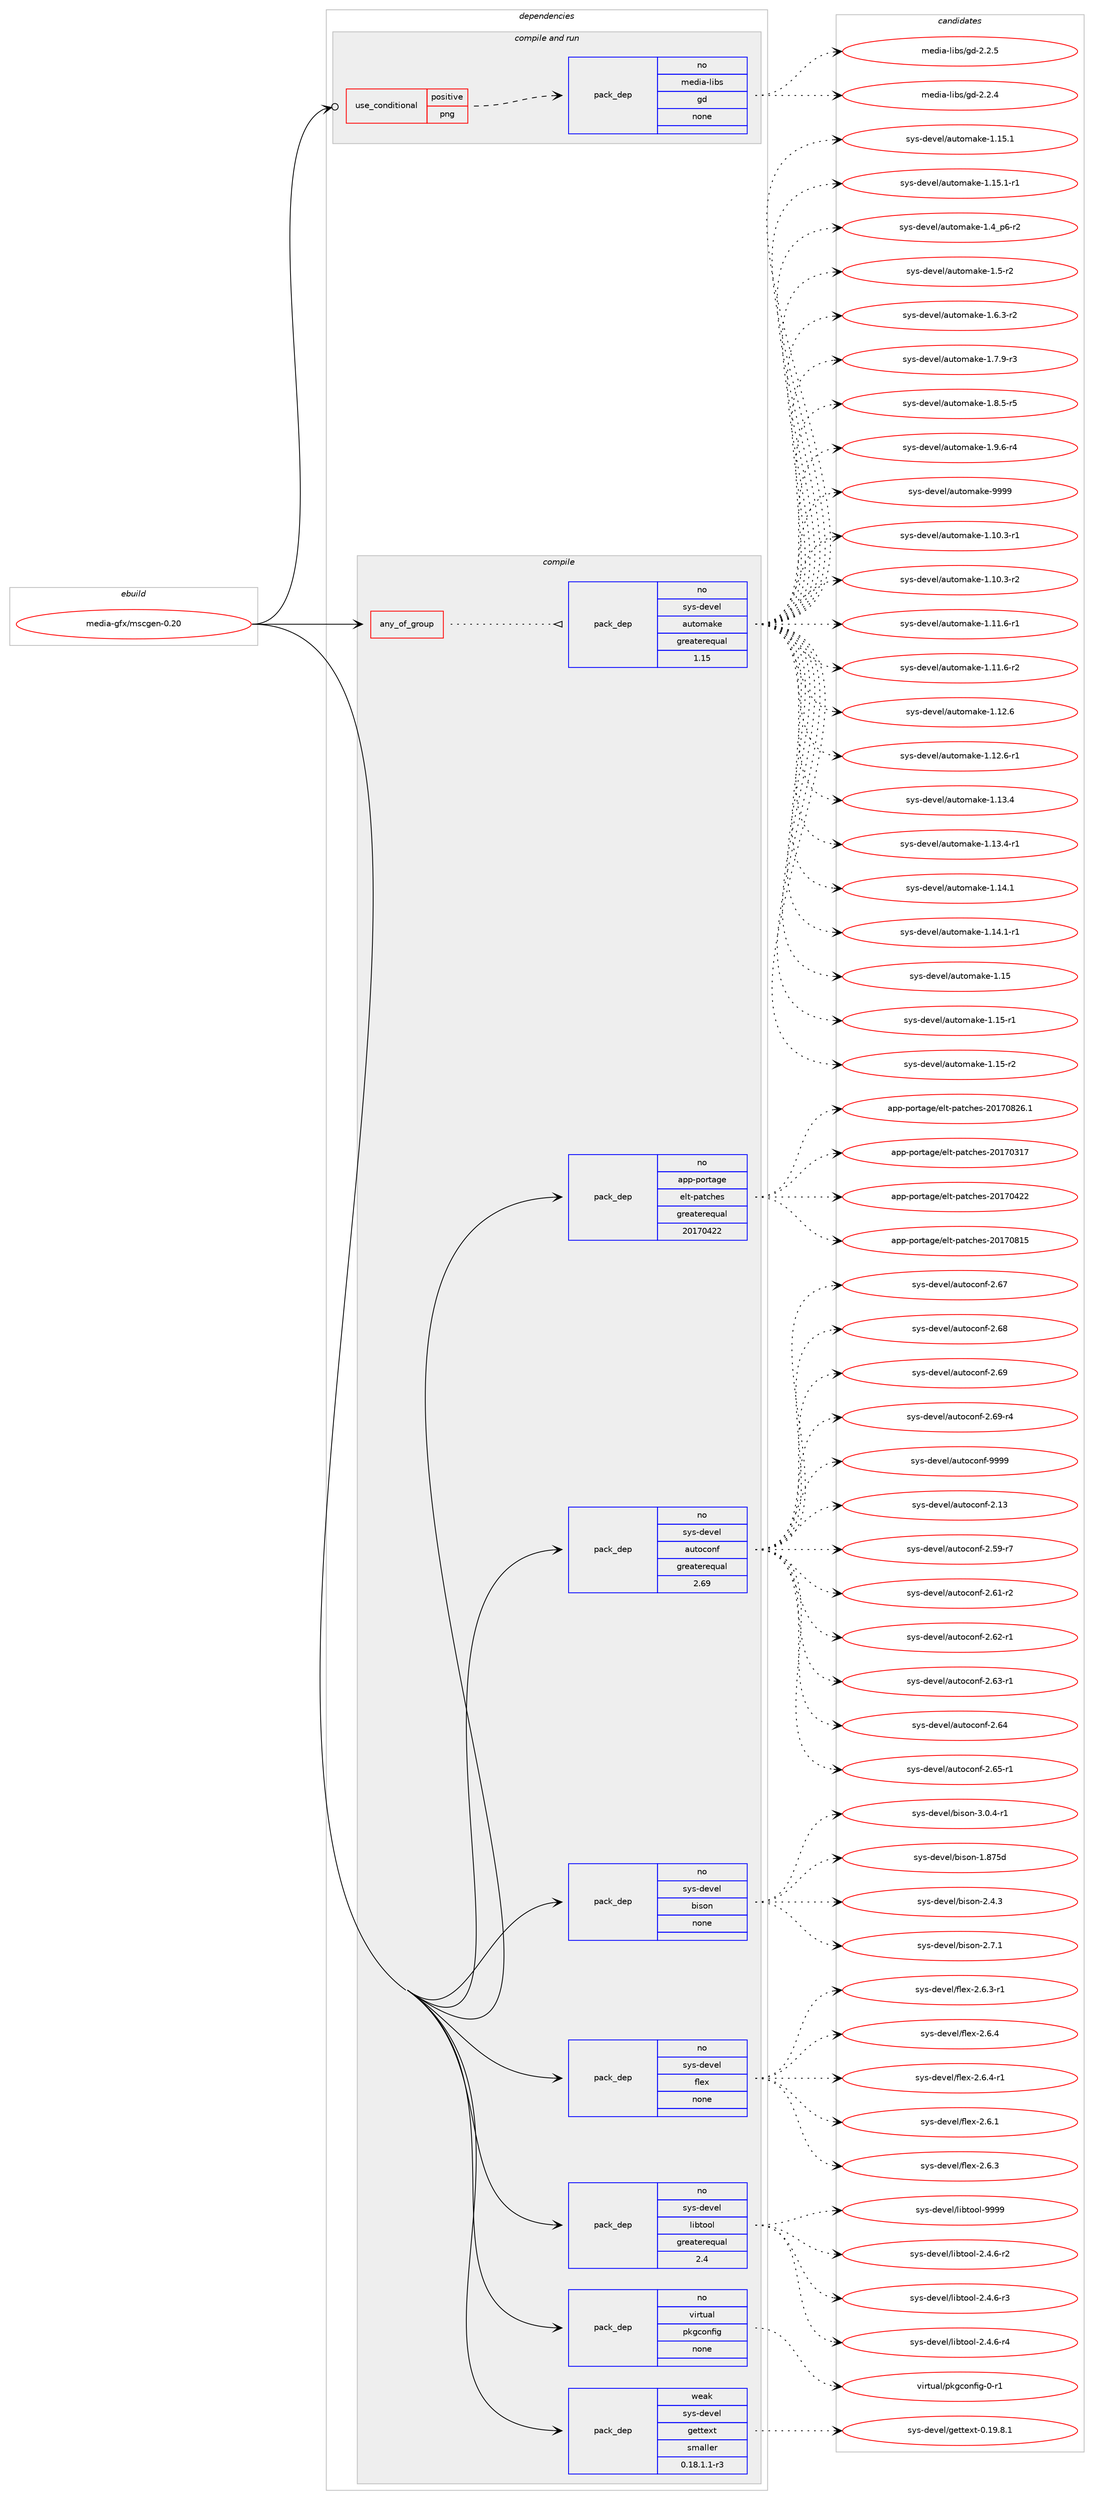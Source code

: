 digraph prolog {

# *************
# Graph options
# *************

newrank=true;
concentrate=true;
compound=true;
graph [rankdir=LR,fontname=Helvetica,fontsize=10,ranksep=1.5];#, ranksep=2.5, nodesep=0.2];
edge  [arrowhead=vee];
node  [fontname=Helvetica,fontsize=10];

# **********
# The ebuild
# **********

subgraph cluster_leftcol {
color=gray;
rank=same;
label=<<i>ebuild</i>>;
id [label="media-gfx/mscgen-0.20", color=red, width=4, href="../media-gfx/mscgen-0.20.svg"];
}

# ****************
# The dependencies
# ****************

subgraph cluster_midcol {
color=gray;
label=<<i>dependencies</i>>;
subgraph cluster_compile {
fillcolor="#eeeeee";
style=filled;
label=<<i>compile</i>>;
subgraph any5302 {
dependency356741 [label=<<TABLE BORDER="0" CELLBORDER="1" CELLSPACING="0" CELLPADDING="4"><TR><TD CELLPADDING="10">any_of_group</TD></TR></TABLE>>, shape=none, color=red];subgraph pack262999 {
dependency356742 [label=<<TABLE BORDER="0" CELLBORDER="1" CELLSPACING="0" CELLPADDING="4" WIDTH="220"><TR><TD ROWSPAN="6" CELLPADDING="30">pack_dep</TD></TR><TR><TD WIDTH="110">no</TD></TR><TR><TD>sys-devel</TD></TR><TR><TD>automake</TD></TR><TR><TD>greaterequal</TD></TR><TR><TD>1.15</TD></TR></TABLE>>, shape=none, color=blue];
}
dependency356741:e -> dependency356742:w [weight=20,style="dotted",arrowhead="oinv"];
}
id:e -> dependency356741:w [weight=20,style="solid",arrowhead="vee"];
subgraph pack263000 {
dependency356743 [label=<<TABLE BORDER="0" CELLBORDER="1" CELLSPACING="0" CELLPADDING="4" WIDTH="220"><TR><TD ROWSPAN="6" CELLPADDING="30">pack_dep</TD></TR><TR><TD WIDTH="110">no</TD></TR><TR><TD>app-portage</TD></TR><TR><TD>elt-patches</TD></TR><TR><TD>greaterequal</TD></TR><TR><TD>20170422</TD></TR></TABLE>>, shape=none, color=blue];
}
id:e -> dependency356743:w [weight=20,style="solid",arrowhead="vee"];
subgraph pack263001 {
dependency356744 [label=<<TABLE BORDER="0" CELLBORDER="1" CELLSPACING="0" CELLPADDING="4" WIDTH="220"><TR><TD ROWSPAN="6" CELLPADDING="30">pack_dep</TD></TR><TR><TD WIDTH="110">no</TD></TR><TR><TD>sys-devel</TD></TR><TR><TD>autoconf</TD></TR><TR><TD>greaterequal</TD></TR><TR><TD>2.69</TD></TR></TABLE>>, shape=none, color=blue];
}
id:e -> dependency356744:w [weight=20,style="solid",arrowhead="vee"];
subgraph pack263002 {
dependency356745 [label=<<TABLE BORDER="0" CELLBORDER="1" CELLSPACING="0" CELLPADDING="4" WIDTH="220"><TR><TD ROWSPAN="6" CELLPADDING="30">pack_dep</TD></TR><TR><TD WIDTH="110">no</TD></TR><TR><TD>sys-devel</TD></TR><TR><TD>bison</TD></TR><TR><TD>none</TD></TR><TR><TD></TD></TR></TABLE>>, shape=none, color=blue];
}
id:e -> dependency356745:w [weight=20,style="solid",arrowhead="vee"];
subgraph pack263003 {
dependency356746 [label=<<TABLE BORDER="0" CELLBORDER="1" CELLSPACING="0" CELLPADDING="4" WIDTH="220"><TR><TD ROWSPAN="6" CELLPADDING="30">pack_dep</TD></TR><TR><TD WIDTH="110">no</TD></TR><TR><TD>sys-devel</TD></TR><TR><TD>flex</TD></TR><TR><TD>none</TD></TR><TR><TD></TD></TR></TABLE>>, shape=none, color=blue];
}
id:e -> dependency356746:w [weight=20,style="solid",arrowhead="vee"];
subgraph pack263004 {
dependency356747 [label=<<TABLE BORDER="0" CELLBORDER="1" CELLSPACING="0" CELLPADDING="4" WIDTH="220"><TR><TD ROWSPAN="6" CELLPADDING="30">pack_dep</TD></TR><TR><TD WIDTH="110">no</TD></TR><TR><TD>sys-devel</TD></TR><TR><TD>libtool</TD></TR><TR><TD>greaterequal</TD></TR><TR><TD>2.4</TD></TR></TABLE>>, shape=none, color=blue];
}
id:e -> dependency356747:w [weight=20,style="solid",arrowhead="vee"];
subgraph pack263005 {
dependency356748 [label=<<TABLE BORDER="0" CELLBORDER="1" CELLSPACING="0" CELLPADDING="4" WIDTH="220"><TR><TD ROWSPAN="6" CELLPADDING="30">pack_dep</TD></TR><TR><TD WIDTH="110">no</TD></TR><TR><TD>virtual</TD></TR><TR><TD>pkgconfig</TD></TR><TR><TD>none</TD></TR><TR><TD></TD></TR></TABLE>>, shape=none, color=blue];
}
id:e -> dependency356748:w [weight=20,style="solid",arrowhead="vee"];
subgraph pack263006 {
dependency356749 [label=<<TABLE BORDER="0" CELLBORDER="1" CELLSPACING="0" CELLPADDING="4" WIDTH="220"><TR><TD ROWSPAN="6" CELLPADDING="30">pack_dep</TD></TR><TR><TD WIDTH="110">weak</TD></TR><TR><TD>sys-devel</TD></TR><TR><TD>gettext</TD></TR><TR><TD>smaller</TD></TR><TR><TD>0.18.1.1-r3</TD></TR></TABLE>>, shape=none, color=blue];
}
id:e -> dependency356749:w [weight=20,style="solid",arrowhead="vee"];
}
subgraph cluster_compileandrun {
fillcolor="#eeeeee";
style=filled;
label=<<i>compile and run</i>>;
subgraph cond88313 {
dependency356750 [label=<<TABLE BORDER="0" CELLBORDER="1" CELLSPACING="0" CELLPADDING="4"><TR><TD ROWSPAN="3" CELLPADDING="10">use_conditional</TD></TR><TR><TD>positive</TD></TR><TR><TD>png</TD></TR></TABLE>>, shape=none, color=red];
subgraph pack263007 {
dependency356751 [label=<<TABLE BORDER="0" CELLBORDER="1" CELLSPACING="0" CELLPADDING="4" WIDTH="220"><TR><TD ROWSPAN="6" CELLPADDING="30">pack_dep</TD></TR><TR><TD WIDTH="110">no</TD></TR><TR><TD>media-libs</TD></TR><TR><TD>gd</TD></TR><TR><TD>none</TD></TR><TR><TD></TD></TR></TABLE>>, shape=none, color=blue];
}
dependency356750:e -> dependency356751:w [weight=20,style="dashed",arrowhead="vee"];
}
id:e -> dependency356750:w [weight=20,style="solid",arrowhead="odotvee"];
}
subgraph cluster_run {
fillcolor="#eeeeee";
style=filled;
label=<<i>run</i>>;
}
}

# **************
# The candidates
# **************

subgraph cluster_choices {
rank=same;
color=gray;
label=<<i>candidates</i>>;

subgraph choice262999 {
color=black;
nodesep=1;
choice11512111545100101118101108479711711611110997107101454946494846514511449 [label="sys-devel/automake-1.10.3-r1", color=red, width=4,href="../sys-devel/automake-1.10.3-r1.svg"];
choice11512111545100101118101108479711711611110997107101454946494846514511450 [label="sys-devel/automake-1.10.3-r2", color=red, width=4,href="../sys-devel/automake-1.10.3-r2.svg"];
choice11512111545100101118101108479711711611110997107101454946494946544511449 [label="sys-devel/automake-1.11.6-r1", color=red, width=4,href="../sys-devel/automake-1.11.6-r1.svg"];
choice11512111545100101118101108479711711611110997107101454946494946544511450 [label="sys-devel/automake-1.11.6-r2", color=red, width=4,href="../sys-devel/automake-1.11.6-r2.svg"];
choice1151211154510010111810110847971171161111099710710145494649504654 [label="sys-devel/automake-1.12.6", color=red, width=4,href="../sys-devel/automake-1.12.6.svg"];
choice11512111545100101118101108479711711611110997107101454946495046544511449 [label="sys-devel/automake-1.12.6-r1", color=red, width=4,href="../sys-devel/automake-1.12.6-r1.svg"];
choice1151211154510010111810110847971171161111099710710145494649514652 [label="sys-devel/automake-1.13.4", color=red, width=4,href="../sys-devel/automake-1.13.4.svg"];
choice11512111545100101118101108479711711611110997107101454946495146524511449 [label="sys-devel/automake-1.13.4-r1", color=red, width=4,href="../sys-devel/automake-1.13.4-r1.svg"];
choice1151211154510010111810110847971171161111099710710145494649524649 [label="sys-devel/automake-1.14.1", color=red, width=4,href="../sys-devel/automake-1.14.1.svg"];
choice11512111545100101118101108479711711611110997107101454946495246494511449 [label="sys-devel/automake-1.14.1-r1", color=red, width=4,href="../sys-devel/automake-1.14.1-r1.svg"];
choice115121115451001011181011084797117116111109971071014549464953 [label="sys-devel/automake-1.15", color=red, width=4,href="../sys-devel/automake-1.15.svg"];
choice1151211154510010111810110847971171161111099710710145494649534511449 [label="sys-devel/automake-1.15-r1", color=red, width=4,href="../sys-devel/automake-1.15-r1.svg"];
choice1151211154510010111810110847971171161111099710710145494649534511450 [label="sys-devel/automake-1.15-r2", color=red, width=4,href="../sys-devel/automake-1.15-r2.svg"];
choice1151211154510010111810110847971171161111099710710145494649534649 [label="sys-devel/automake-1.15.1", color=red, width=4,href="../sys-devel/automake-1.15.1.svg"];
choice11512111545100101118101108479711711611110997107101454946495346494511449 [label="sys-devel/automake-1.15.1-r1", color=red, width=4,href="../sys-devel/automake-1.15.1-r1.svg"];
choice115121115451001011181011084797117116111109971071014549465295112544511450 [label="sys-devel/automake-1.4_p6-r2", color=red, width=4,href="../sys-devel/automake-1.4_p6-r2.svg"];
choice11512111545100101118101108479711711611110997107101454946534511450 [label="sys-devel/automake-1.5-r2", color=red, width=4,href="../sys-devel/automake-1.5-r2.svg"];
choice115121115451001011181011084797117116111109971071014549465446514511450 [label="sys-devel/automake-1.6.3-r2", color=red, width=4,href="../sys-devel/automake-1.6.3-r2.svg"];
choice115121115451001011181011084797117116111109971071014549465546574511451 [label="sys-devel/automake-1.7.9-r3", color=red, width=4,href="../sys-devel/automake-1.7.9-r3.svg"];
choice115121115451001011181011084797117116111109971071014549465646534511453 [label="sys-devel/automake-1.8.5-r5", color=red, width=4,href="../sys-devel/automake-1.8.5-r5.svg"];
choice115121115451001011181011084797117116111109971071014549465746544511452 [label="sys-devel/automake-1.9.6-r4", color=red, width=4,href="../sys-devel/automake-1.9.6-r4.svg"];
choice115121115451001011181011084797117116111109971071014557575757 [label="sys-devel/automake-9999", color=red, width=4,href="../sys-devel/automake-9999.svg"];
dependency356742:e -> choice11512111545100101118101108479711711611110997107101454946494846514511449:w [style=dotted,weight="100"];
dependency356742:e -> choice11512111545100101118101108479711711611110997107101454946494846514511450:w [style=dotted,weight="100"];
dependency356742:e -> choice11512111545100101118101108479711711611110997107101454946494946544511449:w [style=dotted,weight="100"];
dependency356742:e -> choice11512111545100101118101108479711711611110997107101454946494946544511450:w [style=dotted,weight="100"];
dependency356742:e -> choice1151211154510010111810110847971171161111099710710145494649504654:w [style=dotted,weight="100"];
dependency356742:e -> choice11512111545100101118101108479711711611110997107101454946495046544511449:w [style=dotted,weight="100"];
dependency356742:e -> choice1151211154510010111810110847971171161111099710710145494649514652:w [style=dotted,weight="100"];
dependency356742:e -> choice11512111545100101118101108479711711611110997107101454946495146524511449:w [style=dotted,weight="100"];
dependency356742:e -> choice1151211154510010111810110847971171161111099710710145494649524649:w [style=dotted,weight="100"];
dependency356742:e -> choice11512111545100101118101108479711711611110997107101454946495246494511449:w [style=dotted,weight="100"];
dependency356742:e -> choice115121115451001011181011084797117116111109971071014549464953:w [style=dotted,weight="100"];
dependency356742:e -> choice1151211154510010111810110847971171161111099710710145494649534511449:w [style=dotted,weight="100"];
dependency356742:e -> choice1151211154510010111810110847971171161111099710710145494649534511450:w [style=dotted,weight="100"];
dependency356742:e -> choice1151211154510010111810110847971171161111099710710145494649534649:w [style=dotted,weight="100"];
dependency356742:e -> choice11512111545100101118101108479711711611110997107101454946495346494511449:w [style=dotted,weight="100"];
dependency356742:e -> choice115121115451001011181011084797117116111109971071014549465295112544511450:w [style=dotted,weight="100"];
dependency356742:e -> choice11512111545100101118101108479711711611110997107101454946534511450:w [style=dotted,weight="100"];
dependency356742:e -> choice115121115451001011181011084797117116111109971071014549465446514511450:w [style=dotted,weight="100"];
dependency356742:e -> choice115121115451001011181011084797117116111109971071014549465546574511451:w [style=dotted,weight="100"];
dependency356742:e -> choice115121115451001011181011084797117116111109971071014549465646534511453:w [style=dotted,weight="100"];
dependency356742:e -> choice115121115451001011181011084797117116111109971071014549465746544511452:w [style=dotted,weight="100"];
dependency356742:e -> choice115121115451001011181011084797117116111109971071014557575757:w [style=dotted,weight="100"];
}
subgraph choice263000 {
color=black;
nodesep=1;
choice97112112451121111141169710310147101108116451129711699104101115455048495548514955 [label="app-portage/elt-patches-20170317", color=red, width=4,href="../app-portage/elt-patches-20170317.svg"];
choice97112112451121111141169710310147101108116451129711699104101115455048495548525050 [label="app-portage/elt-patches-20170422", color=red, width=4,href="../app-portage/elt-patches-20170422.svg"];
choice97112112451121111141169710310147101108116451129711699104101115455048495548564953 [label="app-portage/elt-patches-20170815", color=red, width=4,href="../app-portage/elt-patches-20170815.svg"];
choice971121124511211111411697103101471011081164511297116991041011154550484955485650544649 [label="app-portage/elt-patches-20170826.1", color=red, width=4,href="../app-portage/elt-patches-20170826.1.svg"];
dependency356743:e -> choice97112112451121111141169710310147101108116451129711699104101115455048495548514955:w [style=dotted,weight="100"];
dependency356743:e -> choice97112112451121111141169710310147101108116451129711699104101115455048495548525050:w [style=dotted,weight="100"];
dependency356743:e -> choice97112112451121111141169710310147101108116451129711699104101115455048495548564953:w [style=dotted,weight="100"];
dependency356743:e -> choice971121124511211111411697103101471011081164511297116991041011154550484955485650544649:w [style=dotted,weight="100"];
}
subgraph choice263001 {
color=black;
nodesep=1;
choice115121115451001011181011084797117116111991111101024550464951 [label="sys-devel/autoconf-2.13", color=red, width=4,href="../sys-devel/autoconf-2.13.svg"];
choice1151211154510010111810110847971171161119911111010245504653574511455 [label="sys-devel/autoconf-2.59-r7", color=red, width=4,href="../sys-devel/autoconf-2.59-r7.svg"];
choice1151211154510010111810110847971171161119911111010245504654494511450 [label="sys-devel/autoconf-2.61-r2", color=red, width=4,href="../sys-devel/autoconf-2.61-r2.svg"];
choice1151211154510010111810110847971171161119911111010245504654504511449 [label="sys-devel/autoconf-2.62-r1", color=red, width=4,href="../sys-devel/autoconf-2.62-r1.svg"];
choice1151211154510010111810110847971171161119911111010245504654514511449 [label="sys-devel/autoconf-2.63-r1", color=red, width=4,href="../sys-devel/autoconf-2.63-r1.svg"];
choice115121115451001011181011084797117116111991111101024550465452 [label="sys-devel/autoconf-2.64", color=red, width=4,href="../sys-devel/autoconf-2.64.svg"];
choice1151211154510010111810110847971171161119911111010245504654534511449 [label="sys-devel/autoconf-2.65-r1", color=red, width=4,href="../sys-devel/autoconf-2.65-r1.svg"];
choice115121115451001011181011084797117116111991111101024550465455 [label="sys-devel/autoconf-2.67", color=red, width=4,href="../sys-devel/autoconf-2.67.svg"];
choice115121115451001011181011084797117116111991111101024550465456 [label="sys-devel/autoconf-2.68", color=red, width=4,href="../sys-devel/autoconf-2.68.svg"];
choice115121115451001011181011084797117116111991111101024550465457 [label="sys-devel/autoconf-2.69", color=red, width=4,href="../sys-devel/autoconf-2.69.svg"];
choice1151211154510010111810110847971171161119911111010245504654574511452 [label="sys-devel/autoconf-2.69-r4", color=red, width=4,href="../sys-devel/autoconf-2.69-r4.svg"];
choice115121115451001011181011084797117116111991111101024557575757 [label="sys-devel/autoconf-9999", color=red, width=4,href="../sys-devel/autoconf-9999.svg"];
dependency356744:e -> choice115121115451001011181011084797117116111991111101024550464951:w [style=dotted,weight="100"];
dependency356744:e -> choice1151211154510010111810110847971171161119911111010245504653574511455:w [style=dotted,weight="100"];
dependency356744:e -> choice1151211154510010111810110847971171161119911111010245504654494511450:w [style=dotted,weight="100"];
dependency356744:e -> choice1151211154510010111810110847971171161119911111010245504654504511449:w [style=dotted,weight="100"];
dependency356744:e -> choice1151211154510010111810110847971171161119911111010245504654514511449:w [style=dotted,weight="100"];
dependency356744:e -> choice115121115451001011181011084797117116111991111101024550465452:w [style=dotted,weight="100"];
dependency356744:e -> choice1151211154510010111810110847971171161119911111010245504654534511449:w [style=dotted,weight="100"];
dependency356744:e -> choice115121115451001011181011084797117116111991111101024550465455:w [style=dotted,weight="100"];
dependency356744:e -> choice115121115451001011181011084797117116111991111101024550465456:w [style=dotted,weight="100"];
dependency356744:e -> choice115121115451001011181011084797117116111991111101024550465457:w [style=dotted,weight="100"];
dependency356744:e -> choice1151211154510010111810110847971171161119911111010245504654574511452:w [style=dotted,weight="100"];
dependency356744:e -> choice115121115451001011181011084797117116111991111101024557575757:w [style=dotted,weight="100"];
}
subgraph choice263002 {
color=black;
nodesep=1;
choice115121115451001011181011084798105115111110454946565553100 [label="sys-devel/bison-1.875d", color=red, width=4,href="../sys-devel/bison-1.875d.svg"];
choice115121115451001011181011084798105115111110455046524651 [label="sys-devel/bison-2.4.3", color=red, width=4,href="../sys-devel/bison-2.4.3.svg"];
choice115121115451001011181011084798105115111110455046554649 [label="sys-devel/bison-2.7.1", color=red, width=4,href="../sys-devel/bison-2.7.1.svg"];
choice1151211154510010111810110847981051151111104551464846524511449 [label="sys-devel/bison-3.0.4-r1", color=red, width=4,href="../sys-devel/bison-3.0.4-r1.svg"];
dependency356745:e -> choice115121115451001011181011084798105115111110454946565553100:w [style=dotted,weight="100"];
dependency356745:e -> choice115121115451001011181011084798105115111110455046524651:w [style=dotted,weight="100"];
dependency356745:e -> choice115121115451001011181011084798105115111110455046554649:w [style=dotted,weight="100"];
dependency356745:e -> choice1151211154510010111810110847981051151111104551464846524511449:w [style=dotted,weight="100"];
}
subgraph choice263003 {
color=black;
nodesep=1;
choice1151211154510010111810110847102108101120455046544649 [label="sys-devel/flex-2.6.1", color=red, width=4,href="../sys-devel/flex-2.6.1.svg"];
choice1151211154510010111810110847102108101120455046544651 [label="sys-devel/flex-2.6.3", color=red, width=4,href="../sys-devel/flex-2.6.3.svg"];
choice11512111545100101118101108471021081011204550465446514511449 [label="sys-devel/flex-2.6.3-r1", color=red, width=4,href="../sys-devel/flex-2.6.3-r1.svg"];
choice1151211154510010111810110847102108101120455046544652 [label="sys-devel/flex-2.6.4", color=red, width=4,href="../sys-devel/flex-2.6.4.svg"];
choice11512111545100101118101108471021081011204550465446524511449 [label="sys-devel/flex-2.6.4-r1", color=red, width=4,href="../sys-devel/flex-2.6.4-r1.svg"];
dependency356746:e -> choice1151211154510010111810110847102108101120455046544649:w [style=dotted,weight="100"];
dependency356746:e -> choice1151211154510010111810110847102108101120455046544651:w [style=dotted,weight="100"];
dependency356746:e -> choice11512111545100101118101108471021081011204550465446514511449:w [style=dotted,weight="100"];
dependency356746:e -> choice1151211154510010111810110847102108101120455046544652:w [style=dotted,weight="100"];
dependency356746:e -> choice11512111545100101118101108471021081011204550465446524511449:w [style=dotted,weight="100"];
}
subgraph choice263004 {
color=black;
nodesep=1;
choice1151211154510010111810110847108105981161111111084550465246544511450 [label="sys-devel/libtool-2.4.6-r2", color=red, width=4,href="../sys-devel/libtool-2.4.6-r2.svg"];
choice1151211154510010111810110847108105981161111111084550465246544511451 [label="sys-devel/libtool-2.4.6-r3", color=red, width=4,href="../sys-devel/libtool-2.4.6-r3.svg"];
choice1151211154510010111810110847108105981161111111084550465246544511452 [label="sys-devel/libtool-2.4.6-r4", color=red, width=4,href="../sys-devel/libtool-2.4.6-r4.svg"];
choice1151211154510010111810110847108105981161111111084557575757 [label="sys-devel/libtool-9999", color=red, width=4,href="../sys-devel/libtool-9999.svg"];
dependency356747:e -> choice1151211154510010111810110847108105981161111111084550465246544511450:w [style=dotted,weight="100"];
dependency356747:e -> choice1151211154510010111810110847108105981161111111084550465246544511451:w [style=dotted,weight="100"];
dependency356747:e -> choice1151211154510010111810110847108105981161111111084550465246544511452:w [style=dotted,weight="100"];
dependency356747:e -> choice1151211154510010111810110847108105981161111111084557575757:w [style=dotted,weight="100"];
}
subgraph choice263005 {
color=black;
nodesep=1;
choice11810511411611797108471121071039911111010210510345484511449 [label="virtual/pkgconfig-0-r1", color=red, width=4,href="../virtual/pkgconfig-0-r1.svg"];
dependency356748:e -> choice11810511411611797108471121071039911111010210510345484511449:w [style=dotted,weight="100"];
}
subgraph choice263006 {
color=black;
nodesep=1;
choice1151211154510010111810110847103101116116101120116454846495746564649 [label="sys-devel/gettext-0.19.8.1", color=red, width=4,href="../sys-devel/gettext-0.19.8.1.svg"];
dependency356749:e -> choice1151211154510010111810110847103101116116101120116454846495746564649:w [style=dotted,weight="100"];
}
subgraph choice263007 {
color=black;
nodesep=1;
choice10910110010597451081059811547103100455046504652 [label="media-libs/gd-2.2.4", color=red, width=4,href="../media-libs/gd-2.2.4.svg"];
choice10910110010597451081059811547103100455046504653 [label="media-libs/gd-2.2.5", color=red, width=4,href="../media-libs/gd-2.2.5.svg"];
dependency356751:e -> choice10910110010597451081059811547103100455046504652:w [style=dotted,weight="100"];
dependency356751:e -> choice10910110010597451081059811547103100455046504653:w [style=dotted,weight="100"];
}
}

}

